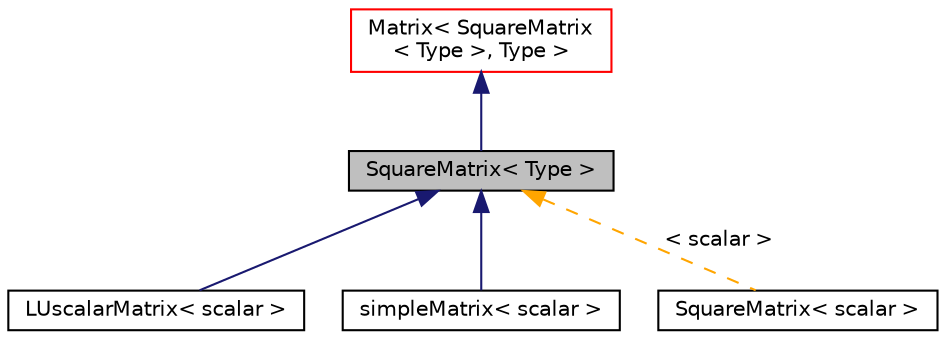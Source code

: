 digraph "SquareMatrix&lt; Type &gt;"
{
  bgcolor="transparent";
  edge [fontname="Helvetica",fontsize="10",labelfontname="Helvetica",labelfontsize="10"];
  node [fontname="Helvetica",fontsize="10",shape=record];
  Node1 [label="SquareMatrix\< Type \>",height=0.2,width=0.4,color="black", fillcolor="grey75", style="filled", fontcolor="black"];
  Node2 -> Node1 [dir="back",color="midnightblue",fontsize="10",style="solid",fontname="Helvetica"];
  Node2 [label="Matrix\< SquareMatrix\l\< Type \>, Type \>",height=0.2,width=0.4,color="red",URL="$a01437.html"];
  Node1 -> Node3 [dir="back",color="midnightblue",fontsize="10",style="solid",fontname="Helvetica"];
  Node3 [label="LUscalarMatrix\< scalar \>",height=0.2,width=0.4,color="black",URL="$a01388.html",tooltip="Foam::LUscalarMatrix. "];
  Node1 -> Node4 [dir="back",color="midnightblue",fontsize="10",style="solid",fontname="Helvetica"];
  Node4 [label="simpleMatrix\< scalar \>",height=0.2,width=0.4,color="black",URL="$a02308.html",tooltip="A simple square matrix solver with scalar coefficients. "];
  Node1 -> Node5 [dir="back",color="orange",fontsize="10",style="dashed",label=" \< scalar \>" ,fontname="Helvetica"];
  Node5 [label="SquareMatrix\< scalar \>",height=0.2,width=0.4,color="black",URL="$a02410.html"];
}

